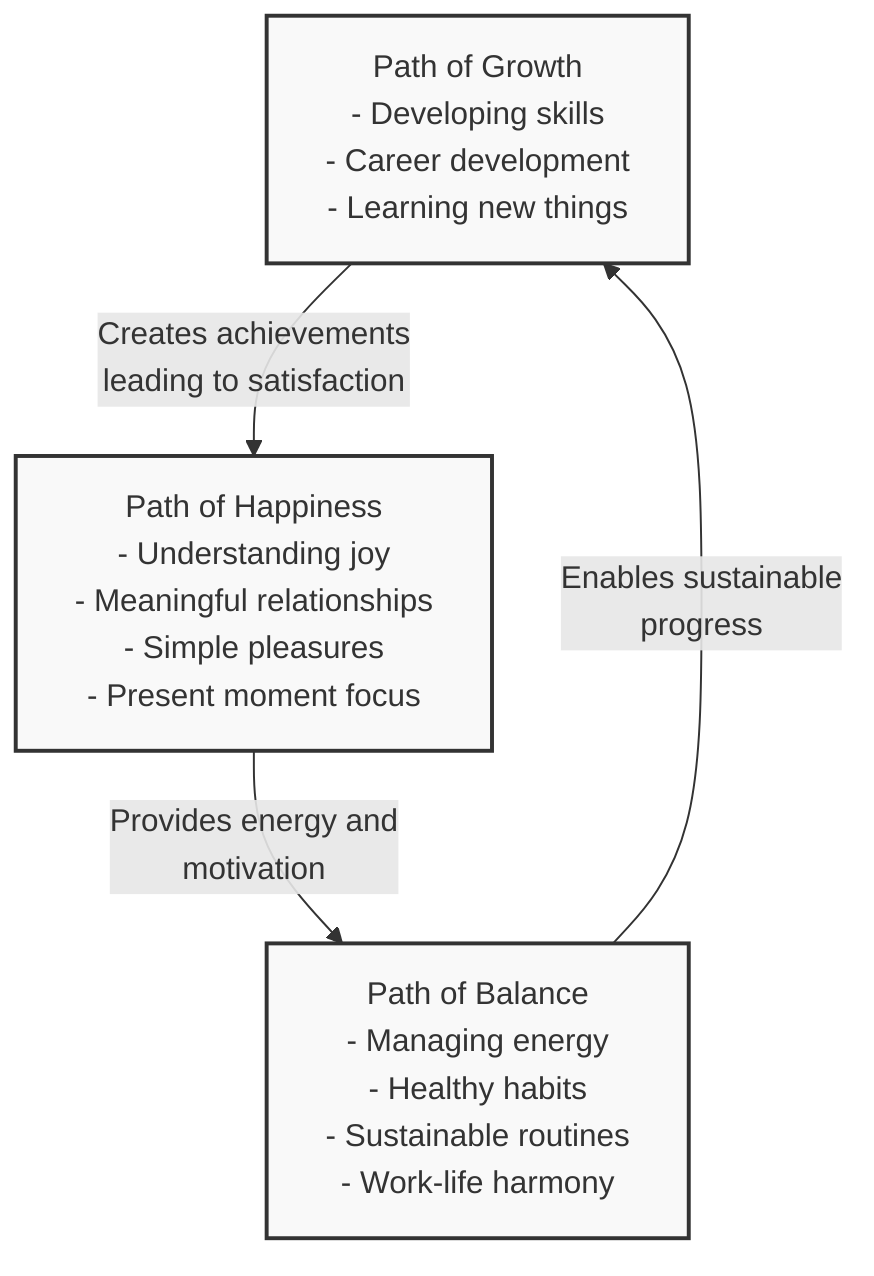 graph TD
    Growth["Path of Growth<br/>- Developing skills<br/>- Career development<br/>- Learning new things"]
    Balance["Path of Balance<br/>- Managing energy<br/>- Healthy habits<br/>- Sustainable routines<br/>- Work-life harmony"]
    Happiness["Path of Happiness<br/>- Understanding joy<br/>- Meaningful relationships<br/>- Simple pleasures<br/>- Present moment focus"]

    Growth -->|"Creates achievements<br/>leading to satisfaction"| Happiness
    Happiness -->|"Provides energy and<br/>motivation"| Balance
    Balance -->|"Enables sustainable<br/>progress"| Growth

    classDef pathStyle fill:#f9f9f9,stroke:#333,stroke-width:2px;
    class Growth,Balance,Happiness pathStyle;
